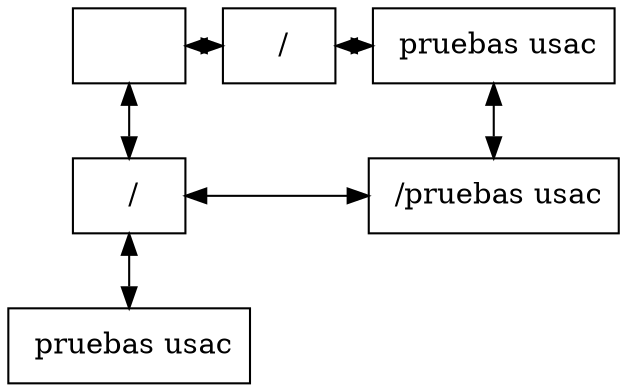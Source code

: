 digraph guia{ 
 node[shape=box] 
 rankdir=UD; 
 {rank=min; 
nodo00[label="" ,rankdir=LR, group=0]; 
nodo10[label="/" ,rankdir=LR, group=1]; 
nodo20[label="pruebas usac" ,rankdir=LR, group=2]; 
} 
{rank=same; 
nodo00[label=" " , group=0]; 
nodo10[label=" /" , group=1]; 
nodo20[label=" pruebas usac" , group=2]; 
} 
{rank=same; 
nodo01[label=" /" , group=0]; 
nodo21[label=" /pruebas usac" , group=2]; 
} 
{rank=same; 
nodo02[label=" pruebas usac" , group=0]; 
} 
nodo00 -> nodo10[dir=both]; 
nodo10 -> nodo20[dir=both]; 
nodo01 -> nodo21[dir=both]; 
nodo00 -> nodo01[dir=both]; 
nodo01 -> nodo02[dir=both]; 
nodo20 -> nodo21[dir=both]; 
} 

